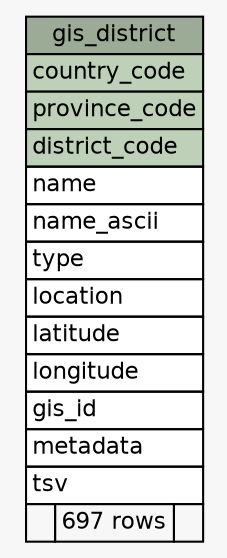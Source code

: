// dot 2.38.0 on Linux 4.4.0-71-generic
// SchemaSpy rev 590
digraph "gis_district" {
  graph [
    rankdir="RL"
    bgcolor="#f7f7f7"
    nodesep="0.18"
    ranksep="0.46"
    fontname="Helvetica"
    fontsize="11"
  ];
  node [
    fontname="Helvetica"
    fontsize="11"
    shape="plaintext"
  ];
  edge [
    arrowsize="0.8"
  ];
  "gis_district" [
    label=<
    <TABLE BORDER="0" CELLBORDER="1" CELLSPACING="0" BGCOLOR="#ffffff">
      <TR><TD COLSPAN="3" BGCOLOR="#9bab96" ALIGN="CENTER">gis_district</TD></TR>
      <TR><TD PORT="country_code" COLSPAN="3" BGCOLOR="#bed1b8" ALIGN="LEFT">country_code</TD></TR>
      <TR><TD PORT="province_code" COLSPAN="3" BGCOLOR="#bed1b8" ALIGN="LEFT">province_code</TD></TR>
      <TR><TD PORT="district_code" COLSPAN="3" BGCOLOR="#bed1b8" ALIGN="LEFT">district_code</TD></TR>
      <TR><TD PORT="name" COLSPAN="3" ALIGN="LEFT">name</TD></TR>
      <TR><TD PORT="name_ascii" COLSPAN="3" ALIGN="LEFT">name_ascii</TD></TR>
      <TR><TD PORT="type" COLSPAN="3" ALIGN="LEFT">type</TD></TR>
      <TR><TD PORT="location" COLSPAN="3" ALIGN="LEFT">location</TD></TR>
      <TR><TD PORT="latitude" COLSPAN="3" ALIGN="LEFT">latitude</TD></TR>
      <TR><TD PORT="longitude" COLSPAN="3" ALIGN="LEFT">longitude</TD></TR>
      <TR><TD PORT="gis_id" COLSPAN="3" ALIGN="LEFT">gis_id</TD></TR>
      <TR><TD PORT="metadata" COLSPAN="3" ALIGN="LEFT">metadata</TD></TR>
      <TR><TD PORT="tsv" COLSPAN="3" ALIGN="LEFT">tsv</TD></TR>
      <TR><TD ALIGN="LEFT" BGCOLOR="#f7f7f7">  </TD><TD ALIGN="RIGHT" BGCOLOR="#f7f7f7">697 rows</TD><TD ALIGN="RIGHT" BGCOLOR="#f7f7f7">  </TD></TR>
    </TABLE>>
    URL="tables/gis_district.html"
    tooltip="gis_district"
  ];
}
